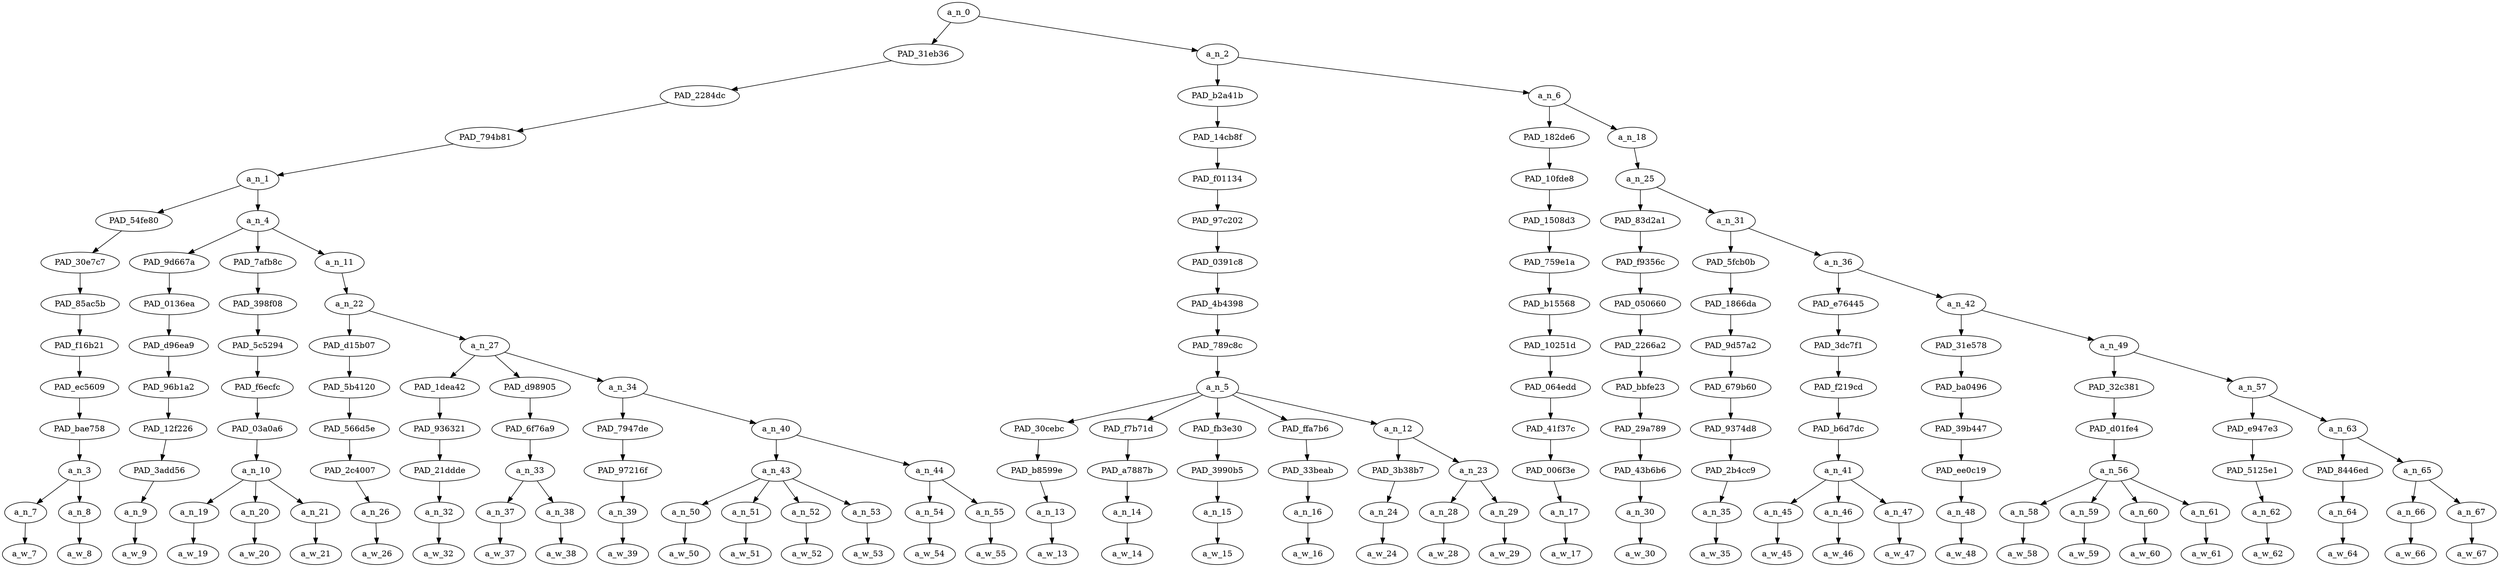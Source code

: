 strict digraph "" {
	a_n_0	[div_dir=1,
		index=0,
		level=13,
		pos="12.783409288194445,13!",
		text_span="[0, 1, 2, 3, 4, 5, 6, 7, 8, 9, 10, 11, 12, 13, 14, 15, 16, 17, 18, 19, 20, 21, 22, 23, 24, 25, 26, 27, 28, 29, 30, 31, 32, 33, 34, \
35, 36, 37, 38]",
		value=0.99999999];
	PAD_31eb36	[div_dir=1,
		index=0,
		level=12,
		pos="2.513888888888889,12!",
		text_span="[0, 1, 2, 3, 4, 5, 6, 7, 8, 9, 10, 11, 12, 13, 14, 15, 16]",
		value=0.44690464];
	a_n_0 -> PAD_31eb36;
	a_n_2	[div_dir=1,
		index=1,
		level=12,
		pos="23.0529296875,12!",
		text_span="[17, 18, 19, 20, 21, 22, 23, 24, 25, 26, 27, 28, 29, 30, 31, 32, 33, 34, 35, 36, 37, 38]",
		value=0.55283813];
	a_n_0 -> a_n_2;
	PAD_2284dc	[div_dir=1,
		index=0,
		level=11,
		pos="2.513888888888889,11!",
		text_span="[0, 1, 2, 3, 4, 5, 6, 7, 8, 9, 10, 11, 12, 13, 14, 15, 16]",
		value=0.44690464];
	PAD_31eb36 -> PAD_2284dc;
	PAD_794b81	[div_dir=1,
		index=0,
		level=10,
		pos="2.513888888888889,10!",
		text_span="[0, 1, 2, 3, 4, 5, 6, 7, 8, 9, 10, 11, 12, 13, 14, 15, 16]",
		value=0.44690464];
	PAD_2284dc -> PAD_794b81;
	a_n_1	[div_dir=1,
		index=0,
		level=9,
		pos="2.513888888888889,9!",
		text_span="[0, 1, 2, 3, 4, 5, 6, 7, 8, 9, 10, 11, 12, 13, 14, 15, 16]",
		value=0.44690464];
	PAD_794b81 -> a_n_1;
	PAD_54fe80	[div_dir=1,
		index=0,
		level=8,
		pos="0.5,8!",
		text_span="[0, 1]",
		value=0.04876982];
	a_n_1 -> PAD_54fe80;
	a_n_4	[div_dir=1,
		index=1,
		level=8,
		pos="4.527777777777778,8!",
		text_span="[2, 3, 4, 5, 6, 7, 8, 9, 10, 11, 12, 13, 14, 15, 16]",
		value=0.39792573];
	a_n_1 -> a_n_4;
	PAD_30e7c7	[div_dir=1,
		index=0,
		level=7,
		pos="0.5,7!",
		text_span="[0, 1]",
		value=0.04876982];
	PAD_54fe80 -> PAD_30e7c7;
	PAD_85ac5b	[div_dir=1,
		index=0,
		level=6,
		pos="0.5,6!",
		text_span="[0, 1]",
		value=0.04876982];
	PAD_30e7c7 -> PAD_85ac5b;
	PAD_f16b21	[div_dir=1,
		index=0,
		level=5,
		pos="0.5,5!",
		text_span="[0, 1]",
		value=0.04876982];
	PAD_85ac5b -> PAD_f16b21;
	PAD_ec5609	[div_dir=1,
		index=0,
		level=4,
		pos="0.5,4!",
		text_span="[0, 1]",
		value=0.04876982];
	PAD_f16b21 -> PAD_ec5609;
	PAD_bae758	[div_dir=1,
		index=0,
		level=3,
		pos="0.5,3!",
		text_span="[0, 1]",
		value=0.04876982];
	PAD_ec5609 -> PAD_bae758;
	a_n_3	[div_dir=1,
		index=0,
		level=2,
		pos="0.5,2!",
		text_span="[0, 1]",
		value=0.04876982];
	PAD_bae758 -> a_n_3;
	a_n_7	[div_dir=1,
		index=0,
		level=1,
		pos="0.0,1!",
		text_span="[0]",
		value=0.02761296];
	a_n_3 -> a_n_7;
	a_n_8	[div_dir=1,
		index=1,
		level=1,
		pos="1.0,1!",
		text_span="[1]",
		value=0.02094871];
	a_n_3 -> a_n_8;
	a_w_7	[div_dir=0,
		index=0,
		level=0,
		pos="0,0!",
		text_span="[0]",
		value=western];
	a_n_7 -> a_w_7;
	a_w_8	[div_dir=0,
		index=1,
		level=0,
		pos="1,0!",
		text_span="[1]",
		value=women];
	a_n_8 -> a_w_8;
	PAD_9d667a	[div_dir=1,
		index=1,
		level=7,
		pos="2.0,7!",
		text_span="[2]",
		value=0.01651436];
	a_n_4 -> PAD_9d667a;
	PAD_7afb8c	[div_dir=1,
		index=2,
		level=7,
		pos="4.0,7!",
		text_span="[3, 4, 5]",
		value=0.08120573];
	a_n_4 -> PAD_7afb8c;
	a_n_11	[div_dir=1,
		index=3,
		level=7,
		pos="7.583333333333333,7!",
		text_span="[6, 7, 8, 9, 10, 11, 12, 13, 14, 15, 16]",
		value=0.30005054];
	a_n_4 -> a_n_11;
	PAD_0136ea	[div_dir=1,
		index=1,
		level=6,
		pos="2.0,6!",
		text_span="[2]",
		value=0.01651436];
	PAD_9d667a -> PAD_0136ea;
	PAD_d96ea9	[div_dir=1,
		index=1,
		level=5,
		pos="2.0,5!",
		text_span="[2]",
		value=0.01651436];
	PAD_0136ea -> PAD_d96ea9;
	PAD_96b1a2	[div_dir=1,
		index=1,
		level=4,
		pos="2.0,4!",
		text_span="[2]",
		value=0.01651436];
	PAD_d96ea9 -> PAD_96b1a2;
	PAD_12f226	[div_dir=1,
		index=1,
		level=3,
		pos="2.0,3!",
		text_span="[2]",
		value=0.01651436];
	PAD_96b1a2 -> PAD_12f226;
	PAD_3add56	[div_dir=1,
		index=1,
		level=2,
		pos="2.0,2!",
		text_span="[2]",
		value=0.01651436];
	PAD_12f226 -> PAD_3add56;
	a_n_9	[div_dir=1,
		index=2,
		level=1,
		pos="2.0,1!",
		text_span="[2]",
		value=0.01651436];
	PAD_3add56 -> a_n_9;
	a_w_9	[div_dir=0,
		index=2,
		level=0,
		pos="2,0!",
		text_span="[2]",
		value=use];
	a_n_9 -> a_w_9;
	PAD_398f08	[div_dir=1,
		index=2,
		level=6,
		pos="4.0,6!",
		text_span="[3, 4, 5]",
		value=0.08120573];
	PAD_7afb8c -> PAD_398f08;
	PAD_5c5294	[div_dir=1,
		index=2,
		level=5,
		pos="4.0,5!",
		text_span="[3, 4, 5]",
		value=0.08120573];
	PAD_398f08 -> PAD_5c5294;
	PAD_f6ecfc	[div_dir=1,
		index=2,
		level=4,
		pos="4.0,4!",
		text_span="[3, 4, 5]",
		value=0.08120573];
	PAD_5c5294 -> PAD_f6ecfc;
	PAD_03a0a6	[div_dir=1,
		index=2,
		level=3,
		pos="4.0,3!",
		text_span="[3, 4, 5]",
		value=0.08120573];
	PAD_f6ecfc -> PAD_03a0a6;
	a_n_10	[div_dir=1,
		index=2,
		level=2,
		pos="4.0,2!",
		text_span="[3, 4, 5]",
		value=0.08120573];
	PAD_03a0a6 -> a_n_10;
	a_n_19	[div_dir=1,
		index=3,
		level=1,
		pos="3.0,1!",
		text_span="[3]",
		value=0.04083602];
	a_n_10 -> a_n_19;
	a_n_20	[div_dir=1,
		index=4,
		level=1,
		pos="4.0,1!",
		text_span="[4]",
		value=0.02144558];
	a_n_10 -> a_n_20;
	a_n_21	[div_dir=-1,
		index=5,
		level=1,
		pos="5.0,1!",
		text_span="[5]",
		value=0.01886072];
	a_n_10 -> a_n_21;
	a_w_19	[div_dir=0,
		index=3,
		level=0,
		pos="3,0!",
		text_span="[3]",
		value=vagina];
	a_n_19 -> a_w_19;
	a_w_20	[div_dir=0,
		index=4,
		level=0,
		pos="4,0!",
		text_span="[4]",
		value=stereo];
	a_n_20 -> a_w_20;
	a_w_21	[div_dir=0,
		index=5,
		level=0,
		pos="5,0!",
		text_span="[5]",
		value=speaker];
	a_n_21 -> a_w_21;
	a_n_22	[div_dir=1,
		index=3,
		level=6,
		pos="7.583333333333333,6!",
		text_span="[6, 7, 8, 9, 10, 11, 12, 13, 14, 15, 16]",
		value=0.29990755];
	a_n_11 -> a_n_22;
	PAD_d15b07	[div_dir=-1,
		index=3,
		level=5,
		pos="6.0,5!",
		text_span="[6]",
		value=0.01085813];
	a_n_22 -> PAD_d15b07;
	a_n_27	[div_dir=1,
		index=4,
		level=5,
		pos="9.166666666666666,5!",
		text_span="[7, 8, 9, 10, 11, 12, 13, 14, 15, 16]",
		value=0.28890644];
	a_n_22 -> a_n_27;
	PAD_5b4120	[div_dir=-1,
		index=3,
		level=4,
		pos="6.0,4!",
		text_span="[6]",
		value=0.01085813];
	PAD_d15b07 -> PAD_5b4120;
	PAD_566d5e	[div_dir=-1,
		index=3,
		level=3,
		pos="6.0,3!",
		text_span="[6]",
		value=0.01085813];
	PAD_5b4120 -> PAD_566d5e;
	PAD_2c4007	[div_dir=-1,
		index=3,
		level=2,
		pos="6.0,2!",
		text_span="[6]",
		value=0.01085813];
	PAD_566d5e -> PAD_2c4007;
	a_n_26	[div_dir=-1,
		index=6,
		level=1,
		pos="6.0,1!",
		text_span="[6]",
		value=0.01085813];
	PAD_2c4007 -> a_n_26;
	a_w_26	[div_dir=0,
		index=6,
		level=0,
		pos="6,0!",
		text_span="[6]",
		value=to];
	a_n_26 -> a_w_26;
	PAD_1dea42	[div_dir=1,
		index=4,
		level=4,
		pos="7.0,4!",
		text_span="[7]",
		value=0.02066168];
	a_n_27 -> PAD_1dea42;
	PAD_d98905	[div_dir=1,
		index=5,
		level=4,
		pos="8.5,4!",
		text_span="[8, 9]",
		value=0.04615186];
	a_n_27 -> PAD_d98905;
	a_n_34	[div_dir=1,
		index=6,
		level=4,
		pos="12.0,4!",
		text_span="[10, 11, 12, 13, 14, 15, 16]",
		value=0.22194315];
	a_n_27 -> a_n_34;
	PAD_936321	[div_dir=1,
		index=4,
		level=3,
		pos="7.0,3!",
		text_span="[7]",
		value=0.02066168];
	PAD_1dea42 -> PAD_936321;
	PAD_21ddde	[div_dir=1,
		index=4,
		level=2,
		pos="7.0,2!",
		text_span="[7]",
		value=0.02066168];
	PAD_936321 -> PAD_21ddde;
	a_n_32	[div_dir=1,
		index=7,
		level=1,
		pos="7.0,1!",
		text_span="[7]",
		value=0.02066168];
	PAD_21ddde -> a_n_32;
	a_w_32	[div_dir=0,
		index=7,
		level=0,
		pos="7,0!",
		text_span="[7]",
		value=blast];
	a_n_32 -> a_w_32;
	PAD_6f76a9	[div_dir=1,
		index=5,
		level=3,
		pos="8.5,3!",
		text_span="[8, 9]",
		value=0.04615186];
	PAD_d98905 -> PAD_6f76a9;
	a_n_33	[div_dir=1,
		index=5,
		level=2,
		pos="8.5,2!",
		text_span="[8, 9]",
		value=0.04615186];
	PAD_6f76a9 -> a_n_33;
	a_n_37	[div_dir=1,
		index=8,
		level=1,
		pos="8.0,1!",
		text_span="[8]",
		value=0.02616691];
	a_n_33 -> a_n_37;
	a_n_38	[div_dir=1,
		index=9,
		level=1,
		pos="9.0,1!",
		text_span="[9]",
		value=0.01993225];
	a_n_33 -> a_n_38;
	a_w_37	[div_dir=0,
		index=8,
		level=0,
		pos="8,0!",
		text_span="[8]",
		value=unborn];
	a_n_37 -> a_w_37;
	a_w_38	[div_dir=0,
		index=9,
		level=0,
		pos="9,0!",
		text_span="[9]",
		value=babies];
	a_n_38 -> a_w_38;
	PAD_7947de	[div_dir=-1,
		index=6,
		level=3,
		pos="10.0,3!",
		text_span="[10]",
		value=0.01148679];
	a_n_34 -> PAD_7947de;
	a_n_40	[div_dir=1,
		index=7,
		level=3,
		pos="14.0,3!",
		text_span="[11, 12, 13, 14, 15, 16]",
		value=0.21032755];
	a_n_34 -> a_n_40;
	PAD_97216f	[div_dir=-1,
		index=6,
		level=2,
		pos="10.0,2!",
		text_span="[10]",
		value=0.01148679];
	PAD_7947de -> PAD_97216f;
	a_n_39	[div_dir=-1,
		index=10,
		level=1,
		pos="10.0,1!",
		text_span="[10]",
		value=0.01148679];
	PAD_97216f -> a_n_39;
	a_w_39	[div_dir=0,
		index=10,
		level=0,
		pos="10,0!",
		text_span="[10]",
		value=with];
	a_n_39 -> a_w_39;
	a_n_43	[div_dir=1,
		index=7,
		level=2,
		pos="12.5,2!",
		text_span="[11, 12, 13, 14]",
		value=0.09166016];
	a_n_40 -> a_n_43;
	a_n_44	[div_dir=1,
		index=8,
		level=2,
		pos="15.5,2!",
		text_span="[15, 16]",
		value=0.11852790];
	a_n_40 -> a_n_44;
	a_n_50	[div_dir=1,
		index=11,
		level=1,
		pos="11.0,1!",
		text_span="[11]",
		value=0.01984368];
	a_n_43 -> a_n_50;
	a_n_51	[div_dir=1,
		index=12,
		level=1,
		pos="12.0,1!",
		text_span="[12]",
		value=0.01493347];
	a_n_43 -> a_n_51;
	a_n_52	[div_dir=1,
		index=13,
		level=1,
		pos="13.0,1!",
		text_span="[13]",
		value=0.02085902];
	a_n_43 -> a_n_52;
	a_n_53	[div_dir=-1,
		index=14,
		level=1,
		pos="14.0,1!",
		text_span="[14]",
		value=0.03595161];
	a_n_43 -> a_n_53;
	a_w_50	[div_dir=0,
		index=11,
		level=0,
		pos="11,0!",
		text_span="[11]",
		value=feminist];
	a_n_50 -> a_w_50;
	a_w_51	[div_dir=0,
		index=12,
		level=0,
		pos="12,0!",
		text_span="[12]",
		value=female];
	a_n_51 -> a_w_51;
	a_w_52	[div_dir=0,
		index=13,
		level=0,
		pos="13,0!",
		text_span="[13]",
		value=empowerment];
	a_n_52 -> a_w_52;
	a_w_53	[div_dir=0,
		index=14,
		level=0,
		pos="14,0!",
		text_span="[14]",
		value=musics];
	a_n_53 -> a_w_53;
	a_n_54	[div_dir=-1,
		index=15,
		level=1,
		pos="15.0,1!",
		text_span="[15]",
		value=0.01537319];
	a_n_44 -> a_n_54;
	a_n_55	[div_dir=1,
		index=16,
		level=1,
		pos="16.0,1!",
		text_span="[16]",
		value=0.10302872];
	a_n_44 -> a_n_55;
	a_w_54	[div_dir=0,
		index=15,
		level=0,
		pos="15,0!",
		text_span="[15]",
		value=of];
	a_n_54 -> a_w_54;
	a_w_55	[div_dir=0,
		index=16,
		level=0,
		pos="16,0!",
		text_span="[16]",
		value=negress];
	a_n_55 -> a_w_55;
	PAD_b2a41b	[div_dir=1,
		index=1,
		level=11,
		pos="20.85,11!",
		text_span="[17, 18, 19, 20, 21, 22, 23]",
		value=0.23304637];
	a_n_2 -> PAD_b2a41b;
	a_n_6	[div_dir=1,
		index=2,
		level=11,
		pos="25.255859375,11!",
		text_span="[24, 25, 26, 27, 28, 29, 30, 31, 32, 33, 34, 35, 36, 37, 38]",
		value=0.31962955];
	a_n_2 -> a_n_6;
	PAD_14cb8f	[div_dir=1,
		index=1,
		level=10,
		pos="20.85,10!",
		text_span="[17, 18, 19, 20, 21, 22, 23]",
		value=0.23304637];
	PAD_b2a41b -> PAD_14cb8f;
	PAD_f01134	[div_dir=1,
		index=1,
		level=9,
		pos="20.85,9!",
		text_span="[17, 18, 19, 20, 21, 22, 23]",
		value=0.23304637];
	PAD_14cb8f -> PAD_f01134;
	PAD_97c202	[div_dir=1,
		index=2,
		level=8,
		pos="20.85,8!",
		text_span="[17, 18, 19, 20, 21, 22, 23]",
		value=0.23304637];
	PAD_f01134 -> PAD_97c202;
	PAD_0391c8	[div_dir=1,
		index=4,
		level=7,
		pos="20.85,7!",
		text_span="[17, 18, 19, 20, 21, 22, 23]",
		value=0.23304637];
	PAD_97c202 -> PAD_0391c8;
	PAD_4b4398	[div_dir=1,
		index=4,
		level=6,
		pos="20.85,6!",
		text_span="[17, 18, 19, 20, 21, 22, 23]",
		value=0.23304637];
	PAD_0391c8 -> PAD_4b4398;
	PAD_789c8c	[div_dir=1,
		index=5,
		level=5,
		pos="20.85,5!",
		text_span="[17, 18, 19, 20, 21, 22, 23]",
		value=0.23304637];
	PAD_4b4398 -> PAD_789c8c;
	a_n_5	[div_dir=1,
		index=7,
		level=4,
		pos="20.85,4!",
		text_span="[17, 18, 19, 20, 21, 22, 23]",
		value=0.23304637];
	PAD_789c8c -> a_n_5;
	PAD_30cebc	[div_dir=1,
		index=9,
		level=3,
		pos="20.0,3!",
		text_span="[20]",
		value=0.04469566];
	a_n_5 -> PAD_30cebc;
	PAD_f7b71d	[div_dir=1,
		index=10,
		level=3,
		pos="21.0,3!",
		text_span="[21]",
		value=0.02531229];
	a_n_5 -> PAD_f7b71d;
	PAD_fb3e30	[div_dir=1,
		index=11,
		level=3,
		pos="22.0,3!",
		text_span="[22]",
		value=0.02804541];
	a_n_5 -> PAD_fb3e30;
	PAD_ffa7b6	[div_dir=1,
		index=12,
		level=3,
		pos="23.0,3!",
		text_span="[23]",
		value=0.04126696];
	a_n_5 -> PAD_ffa7b6;
	a_n_12	[div_dir=1,
		index=8,
		level=3,
		pos="18.25,3!",
		text_span="[17, 18, 19]",
		value=0.09360122];
	a_n_5 -> a_n_12;
	PAD_b8599e	[div_dir=1,
		index=11,
		level=2,
		pos="20.0,2!",
		text_span="[20]",
		value=0.04469566];
	PAD_30cebc -> PAD_b8599e;
	a_n_13	[div_dir=1,
		index=20,
		level=1,
		pos="20.0,1!",
		text_span="[20]",
		value=0.04469566];
	PAD_b8599e -> a_n_13;
	a_w_13	[div_dir=0,
		index=20,
		level=0,
		pos="20,0!",
		text_span="[20]",
		value=breasticular];
	a_n_13 -> a_w_13;
	PAD_a7887b	[div_dir=1,
		index=12,
		level=2,
		pos="21.0,2!",
		text_span="[21]",
		value=0.02531229];
	PAD_f7b71d -> PAD_a7887b;
	a_n_14	[div_dir=1,
		index=21,
		level=1,
		pos="21.0,1!",
		text_span="[21]",
		value=0.02531229];
	PAD_a7887b -> a_n_14;
	a_w_14	[div_dir=0,
		index=21,
		level=0,
		pos="21,0!",
		text_span="[21]",
		value=katy];
	a_n_14 -> a_w_14;
	PAD_3990b5	[div_dir=1,
		index=13,
		level=2,
		pos="22.0,2!",
		text_span="[22]",
		value=0.02804541];
	PAD_fb3e30 -> PAD_3990b5;
	a_n_15	[div_dir=1,
		index=22,
		level=1,
		pos="22.0,1!",
		text_span="[22]",
		value=0.02804541];
	PAD_3990b5 -> a_n_15;
	a_w_15	[div_dir=0,
		index=22,
		level=0,
		pos="22,0!",
		text_span="[22]",
		value=perries];
	a_n_15 -> a_w_15;
	PAD_33beab	[div_dir=1,
		index=14,
		level=2,
		pos="23.0,2!",
		text_span="[23]",
		value=0.04126696];
	PAD_ffa7b6 -> PAD_33beab;
	a_n_16	[div_dir=1,
		index=23,
		level=1,
		pos="23.0,1!",
		text_span="[23]",
		value=0.04126696];
	PAD_33beab -> a_n_16;
	a_w_16	[div_dir=0,
		index=23,
		level=0,
		pos="23,0!",
		text_span="[23]",
		value=slav];
	a_n_16 -> a_w_16;
	PAD_3b38b7	[div_dir=1,
		index=10,
		level=2,
		pos="19.0,2!",
		text_span="[19]",
		value=0.02363238];
	a_n_12 -> PAD_3b38b7;
	a_n_23	[div_dir=1,
		index=9,
		level=2,
		pos="17.5,2!",
		text_span="[17, 18]",
		value=0.06990232];
	a_n_12 -> a_n_23;
	a_n_24	[div_dir=1,
		index=19,
		level=1,
		pos="19.0,1!",
		text_span="[19]",
		value=0.02363238];
	PAD_3b38b7 -> a_n_24;
	a_w_24	[div_dir=0,
		index=19,
		level=0,
		pos="19,0!",
		text_span="[19]",
		value=madonna];
	a_n_24 -> a_w_24;
	a_n_28	[div_dir=-1,
		index=17,
		level=1,
		pos="17.0,1!",
		text_span="[17]",
		value=0.03468280];
	a_n_23 -> a_n_28;
	a_n_29	[div_dir=1,
		index=18,
		level=1,
		pos="18.0,1!",
		text_span="[18]",
		value=0.03514953];
	a_n_23 -> a_n_29;
	a_w_28	[div_dir=0,
		index=17,
		level=0,
		pos="17,0!",
		text_span="[17]",
		value=beyonce];
	a_n_28 -> a_w_28;
	a_w_29	[div_dir=0,
		index=18,
		level=0,
		pos="18,0!",
		text_span="[18]",
		value=hag];
	a_n_29 -> a_w_29;
	PAD_182de6	[div_dir=-1,
		index=2,
		level=10,
		pos="24.0,10!",
		text_span="[24]",
		value=0.02056447];
	a_n_6 -> PAD_182de6;
	a_n_18	[div_dir=1,
		index=3,
		level=10,
		pos="26.51171875,10!",
		text_span="[25, 26, 27, 28, 29, 30, 31, 32, 33, 34, 35, 36, 37, 38]",
		value=0.29895415];
	a_n_6 -> a_n_18;
	PAD_10fde8	[div_dir=-1,
		index=2,
		level=9,
		pos="24.0,9!",
		text_span="[24]",
		value=0.02056447];
	PAD_182de6 -> PAD_10fde8;
	PAD_1508d3	[div_dir=-1,
		index=3,
		level=8,
		pos="24.0,8!",
		text_span="[24]",
		value=0.02056447];
	PAD_10fde8 -> PAD_1508d3;
	PAD_759e1a	[div_dir=-1,
		index=5,
		level=7,
		pos="24.0,7!",
		text_span="[24]",
		value=0.02056447];
	PAD_1508d3 -> PAD_759e1a;
	PAD_b15568	[div_dir=-1,
		index=5,
		level=6,
		pos="24.0,6!",
		text_span="[24]",
		value=0.02056447];
	PAD_759e1a -> PAD_b15568;
	PAD_10251d	[div_dir=-1,
		index=6,
		level=5,
		pos="24.0,5!",
		text_span="[24]",
		value=0.02056447];
	PAD_b15568 -> PAD_10251d;
	PAD_064edd	[div_dir=-1,
		index=8,
		level=4,
		pos="24.0,4!",
		text_span="[24]",
		value=0.02056447];
	PAD_10251d -> PAD_064edd;
	PAD_41f37c	[div_dir=-1,
		index=13,
		level=3,
		pos="24.0,3!",
		text_span="[24]",
		value=0.02056447];
	PAD_064edd -> PAD_41f37c;
	PAD_006f3e	[div_dir=-1,
		index=15,
		level=2,
		pos="24.0,2!",
		text_span="[24]",
		value=0.02056447];
	PAD_41f37c -> PAD_006f3e;
	a_n_17	[div_dir=-1,
		index=24,
		level=1,
		pos="24.0,1!",
		text_span="[24]",
		value=0.02056447];
	PAD_006f3e -> a_n_17;
	a_w_17	[div_dir=0,
		index=24,
		level=0,
		pos="24,0!",
		text_span="[24]",
		value=expecting];
	a_n_17 -> a_w_17;
	a_n_25	[div_dir=1,
		index=3,
		level=9,
		pos="26.51171875,9!",
		text_span="[25, 26, 27, 28, 29, 30, 31, 32, 33, 34, 35, 36, 37, 38]",
		value=0.29883767];
	a_n_18 -> a_n_25;
	PAD_83d2a1	[div_dir=1,
		index=4,
		level=8,
		pos="25.0,8!",
		text_span="[25]",
		value=0.01871240];
	a_n_25 -> PAD_83d2a1;
	a_n_31	[div_dir=1,
		index=5,
		level=8,
		pos="28.0234375,8!",
		text_span="[26, 27, 28, 29, 30, 31, 32, 33, 34, 35, 36, 37, 38]",
		value=0.28000879];
	a_n_25 -> a_n_31;
	PAD_f9356c	[div_dir=1,
		index=6,
		level=7,
		pos="25.0,7!",
		text_span="[25]",
		value=0.01871240];
	PAD_83d2a1 -> PAD_f9356c;
	PAD_050660	[div_dir=1,
		index=6,
		level=6,
		pos="25.0,6!",
		text_span="[25]",
		value=0.01871240];
	PAD_f9356c -> PAD_050660;
	PAD_2266a2	[div_dir=1,
		index=7,
		level=5,
		pos="25.0,5!",
		text_span="[25]",
		value=0.01871240];
	PAD_050660 -> PAD_2266a2;
	PAD_bbfe23	[div_dir=1,
		index=9,
		level=4,
		pos="25.0,4!",
		text_span="[25]",
		value=0.01871240];
	PAD_2266a2 -> PAD_bbfe23;
	PAD_29a789	[div_dir=1,
		index=14,
		level=3,
		pos="25.0,3!",
		text_span="[25]",
		value=0.01871240];
	PAD_bbfe23 -> PAD_29a789;
	PAD_43b6b6	[div_dir=1,
		index=16,
		level=2,
		pos="25.0,2!",
		text_span="[25]",
		value=0.01871240];
	PAD_29a789 -> PAD_43b6b6;
	a_n_30	[div_dir=1,
		index=25,
		level=1,
		pos="25.0,1!",
		text_span="[25]",
		value=0.01871240];
	PAD_43b6b6 -> a_n_30;
	a_w_30	[div_dir=0,
		index=25,
		level=0,
		pos="25,0!",
		text_span="[25]",
		value=mothers];
	a_n_30 -> a_w_30;
	PAD_5fcb0b	[div_dir=1,
		index=7,
		level=7,
		pos="26.0,7!",
		text_span="[26]",
		value=0.01719480];
	a_n_31 -> PAD_5fcb0b;
	a_n_36	[div_dir=1,
		index=8,
		level=7,
		pos="30.046875,7!",
		text_span="[27, 28, 29, 30, 31, 32, 33, 34, 35, 36, 37, 38]",
		value=0.26269901];
	a_n_31 -> a_n_36;
	PAD_1866da	[div_dir=1,
		index=7,
		level=6,
		pos="26.0,6!",
		text_span="[26]",
		value=0.01719480];
	PAD_5fcb0b -> PAD_1866da;
	PAD_9d57a2	[div_dir=1,
		index=8,
		level=5,
		pos="26.0,5!",
		text_span="[26]",
		value=0.01719480];
	PAD_1866da -> PAD_9d57a2;
	PAD_679b60	[div_dir=1,
		index=10,
		level=4,
		pos="26.0,4!",
		text_span="[26]",
		value=0.01719480];
	PAD_9d57a2 -> PAD_679b60;
	PAD_9374d8	[div_dir=1,
		index=15,
		level=3,
		pos="26.0,3!",
		text_span="[26]",
		value=0.01719480];
	PAD_679b60 -> PAD_9374d8;
	PAD_2b4cc9	[div_dir=1,
		index=17,
		level=2,
		pos="26.0,2!",
		text_span="[26]",
		value=0.01719480];
	PAD_9374d8 -> PAD_2b4cc9;
	a_n_35	[div_dir=1,
		index=26,
		level=1,
		pos="26.0,1!",
		text_span="[26]",
		value=0.01719480];
	PAD_2b4cc9 -> a_n_35;
	a_w_35	[div_dir=0,
		index=26,
		level=0,
		pos="26,0!",
		text_span="[26]",
		value=enjoy];
	a_n_35 -> a_w_35;
	PAD_e76445	[div_dir=1,
		index=8,
		level=6,
		pos="28.0,6!",
		text_span="[27, 28, 29]",
		value=0.04390067];
	a_n_36 -> PAD_e76445;
	a_n_42	[div_dir=1,
		index=9,
		level=6,
		pos="32.09375,6!",
		text_span="[30, 31, 32, 33, 34, 35, 36, 37, 38]",
		value=0.21869641];
	a_n_36 -> a_n_42;
	PAD_3dc7f1	[div_dir=1,
		index=9,
		level=5,
		pos="28.0,5!",
		text_span="[27, 28, 29]",
		value=0.04390067];
	PAD_e76445 -> PAD_3dc7f1;
	PAD_f219cd	[div_dir=1,
		index=11,
		level=4,
		pos="28.0,4!",
		text_span="[27, 28, 29]",
		value=0.04390067];
	PAD_3dc7f1 -> PAD_f219cd;
	PAD_b6d7dc	[div_dir=1,
		index=16,
		level=3,
		pos="28.0,3!",
		text_span="[27, 28, 29]",
		value=0.04390067];
	PAD_f219cd -> PAD_b6d7dc;
	a_n_41	[div_dir=1,
		index=18,
		level=2,
		pos="28.0,2!",
		text_span="[27, 28, 29]",
		value=0.04390067];
	PAD_b6d7dc -> a_n_41;
	a_n_45	[div_dir=1,
		index=27,
		level=1,
		pos="27.0,1!",
		text_span="[27]",
		value=0.01528054];
	a_n_41 -> a_n_45;
	a_n_46	[div_dir=1,
		index=28,
		level=1,
		pos="28.0,1!",
		text_span="[28]",
		value=0.01270703];
	a_n_41 -> a_n_46;
	a_n_47	[div_dir=-1,
		index=29,
		level=1,
		pos="29.0,1!",
		text_span="[29]",
		value=0.01589824];
	a_n_41 -> a_n_47;
	a_w_45	[div_dir=0,
		index=27,
		level=0,
		pos="27,0!",
		text_span="[27]",
		value=cerebral];
	a_n_45 -> a_w_45;
	a_w_46	[div_dir=0,
		index=28,
		level=0,
		pos="28,0!",
		text_span="[28]",
		value=classical];
	a_n_46 -> a_w_46;
	a_w_47	[div_dir=0,
		index=29,
		level=0,
		pos="29,0!",
		text_span="[29]",
		value=music];
	a_n_47 -> a_w_47;
	PAD_31e578	[div_dir=-1,
		index=10,
		level=5,
		pos="30.0,5!",
		text_span="[30]",
		value=0.01057563];
	a_n_42 -> PAD_31e578;
	a_n_49	[div_dir=1,
		index=11,
		level=5,
		pos="34.1875,5!",
		text_span="[31, 32, 33, 34, 35, 36, 37, 38]",
		value=0.20801699];
	a_n_42 -> a_n_49;
	PAD_ba0496	[div_dir=-1,
		index=12,
		level=4,
		pos="30.0,4!",
		text_span="[30]",
		value=0.01057563];
	PAD_31e578 -> PAD_ba0496;
	PAD_39b447	[div_dir=-1,
		index=17,
		level=3,
		pos="30.0,3!",
		text_span="[30]",
		value=0.01057563];
	PAD_ba0496 -> PAD_39b447;
	PAD_ee0c19	[div_dir=-1,
		index=19,
		level=2,
		pos="30.0,2!",
		text_span="[30]",
		value=0.01057563];
	PAD_39b447 -> PAD_ee0c19;
	a_n_48	[div_dir=-1,
		index=30,
		level=1,
		pos="30.0,1!",
		text_span="[30]",
		value=0.01057563];
	PAD_ee0c19 -> a_n_48;
	a_w_48	[div_dir=0,
		index=30,
		level=0,
		pos="30,0!",
		text_span="[30]",
		value=of1];
	a_n_48 -> a_w_48;
	PAD_32c381	[div_dir=1,
		index=13,
		level=4,
		pos="32.5,4!",
		text_span="[31, 32, 33, 34]",
		value=0.12216953];
	a_n_49 -> PAD_32c381;
	a_n_57	[div_dir=1,
		index=14,
		level=4,
		pos="35.875,4!",
		text_span="[35, 36, 37, 38]",
		value=0.08573785];
	a_n_49 -> a_n_57;
	PAD_d01fe4	[div_dir=1,
		index=18,
		level=3,
		pos="32.5,3!",
		text_span="[31, 32, 33, 34]",
		value=0.12216953];
	PAD_32c381 -> PAD_d01fe4;
	a_n_56	[div_dir=1,
		index=20,
		level=2,
		pos="32.5,2!",
		text_span="[31, 32, 33, 34]",
		value=0.12216953];
	PAD_d01fe4 -> a_n_56;
	a_n_58	[div_dir=1,
		index=31,
		level=1,
		pos="31.0,1!",
		text_span="[31]",
		value=0.01758278];
	a_n_56 -> a_n_58;
	a_n_59	[div_dir=1,
		index=32,
		level=1,
		pos="32.0,1!",
		text_span="[32]",
		value=0.02993934];
	a_n_56 -> a_n_59;
	a_n_60	[div_dir=1,
		index=33,
		level=1,
		pos="33.0,1!",
		text_span="[33]",
		value=0.04236497];
	a_n_56 -> a_n_60;
	a_n_61	[div_dir=1,
		index=34,
		level=1,
		pos="34.0,1!",
		text_span="[34]",
		value=0.03219739];
	a_n_56 -> a_n_61;
	a_w_58	[div_dir=0,
		index=31,
		level=0,
		pos="31,0!",
		text_span="[31]",
		value=tchaikovsky];
	a_n_58 -> a_w_58;
	a_w_59	[div_dir=0,
		index=32,
		level=0,
		pos="32,0!",
		text_span="[32]",
		value=dvorak];
	a_n_59 -> a_w_59;
	a_w_60	[div_dir=0,
		index=33,
		level=0,
		pos="33,0!",
		text_span="[33]",
		value=mussorgsky];
	a_n_60 -> a_w_60;
	a_w_61	[div_dir=0,
		index=34,
		level=0,
		pos="34,0!",
		text_span="[34]",
		value=stravinsky];
	a_n_61 -> a_w_61;
	PAD_e947e3	[div_dir=1,
		index=19,
		level=3,
		pos="35.0,3!",
		text_span="[35]",
		value=0.01327267];
	a_n_57 -> PAD_e947e3;
	a_n_63	[div_dir=1,
		index=20,
		level=3,
		pos="36.75,3!",
		text_span="[36, 37, 38]",
		value=0.07239499];
	a_n_57 -> a_n_63;
	PAD_5125e1	[div_dir=1,
		index=21,
		level=2,
		pos="35.0,2!",
		text_span="[35]",
		value=0.01327267];
	PAD_e947e3 -> PAD_5125e1;
	a_n_62	[div_dir=1,
		index=35,
		level=1,
		pos="35.0,1!",
		text_span="[35]",
		value=0.01327267];
	PAD_5125e1 -> a_n_62;
	a_w_62	[div_dir=0,
		index=35,
		level=0,
		pos="35,0!",
		text_span="[35]",
		value=free];
	a_n_62 -> a_w_62;
	PAD_8446ed	[div_dir=1,
		index=22,
		level=2,
		pos="36.0,2!",
		text_span="[36]",
		value=0.01088671];
	a_n_63 -> PAD_8446ed;
	a_n_65	[div_dir=1,
		index=23,
		level=2,
		pos="37.5,2!",
		text_span="[37, 38]",
		value=0.06144399];
	a_n_63 -> a_n_65;
	a_n_64	[div_dir=1,
		index=36,
		level=1,
		pos="36.0,1!",
		text_span="[36]",
		value=0.01088671];
	PAD_8446ed -> a_n_64;
	a_w_64	[div_dir=0,
		index=36,
		level=0,
		pos="36,0!",
		text_span="[36]",
		value=of2];
	a_n_64 -> a_w_64;
	a_n_66	[div_dir=1,
		index=37,
		level=1,
		pos="37.0,1!",
		text_span="[37]",
		value=0.03061267];
	a_n_65 -> a_n_66;
	a_n_67	[div_dir=1,
		index=38,
		level=1,
		pos="38.0,1!",
		text_span="[38]",
		value=0.03076544];
	a_n_65 -> a_n_67;
	a_w_66	[div_dir=0,
		index=37,
		level=0,
		pos="37,0!",
		text_span="[37]",
		value=vaginal];
	a_n_66 -> a_w_66;
	a_w_67	[div_dir=0,
		index=38,
		level=0,
		pos="38,0!",
		text_span="[38]",
		value=intrusion];
	a_n_67 -> a_w_67;
}
